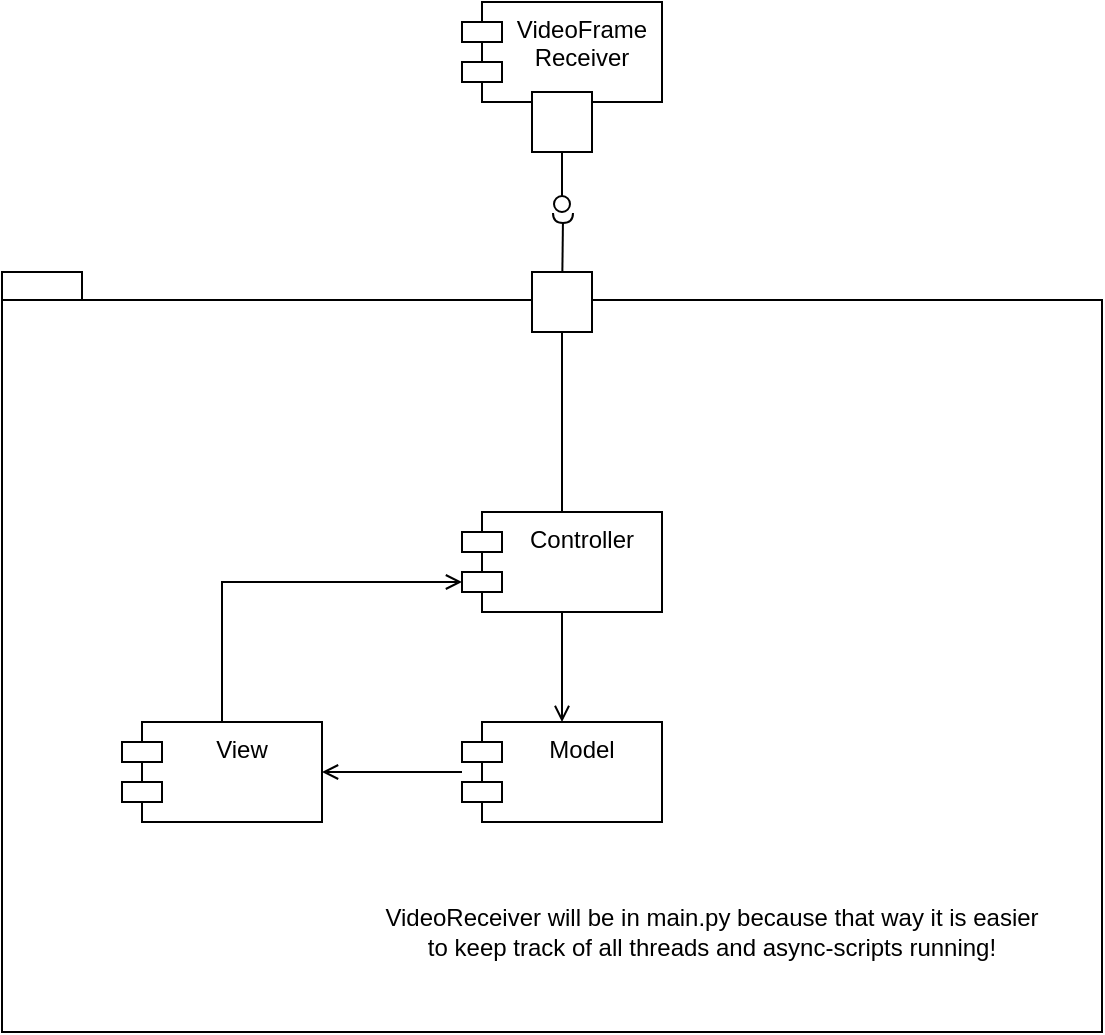 <mxfile version="20.5.3" type="embed"><diagram id="23iRSUPoRavnBvh4doch" name="Page-1"><mxGraphModel dx="1114" dy="927" grid="1" gridSize="10" guides="1" tooltips="1" connect="1" arrows="1" fold="1" page="1" pageScale="1" pageWidth="827" pageHeight="1169" math="0" shadow="0"><root><mxCell id="0"/><mxCell id="1" parent="0"/><mxCell id="31" value="" style="group" vertex="1" connectable="0" parent="1"><mxGeometry x="350" y="70" width="100" height="105" as="geometry"/></mxCell><mxCell id="3" value="VideoFrame&#10;Receiver" style="shape=module;align=left;spacingLeft=20;align=center;verticalAlign=top;" parent="31" vertex="1"><mxGeometry width="100" height="50" as="geometry"/></mxCell><mxCell id="30" value="" style="group;rotation=90;" vertex="1" connectable="0" parent="31"><mxGeometry x="20" y="60" width="60" height="30" as="geometry"/></mxCell><mxCell id="27" value="" style="html=1;rounded=0;rotation=90;" vertex="1" parent="30"><mxGeometry x="15" y="-15" width="30" height="30" as="geometry"/></mxCell><mxCell id="28" value="" style="endArrow=none;html=1;rounded=0;align=center;verticalAlign=top;endFill=0;labelBackgroundColor=none;endSize=2;" edge="1" source="27" target="29" parent="30"><mxGeometry relative="1" as="geometry"/></mxCell><mxCell id="29" value="" style="ellipse;html=1;fontSize=11;align=center;fillColor=none;points=[];aspect=fixed;resizable=0;verticalAlign=bottom;labelPosition=center;verticalLabelPosition=top;flipH=1;rotation=90;" vertex="1" parent="30"><mxGeometry x="26" y="37" width="8" height="8" as="geometry"/></mxCell><mxCell id="35" value="" style="group" vertex="1" connectable="0" parent="1"><mxGeometry x="120" y="175" width="550" height="410" as="geometry"/></mxCell><mxCell id="2" value="" style="shape=folder;fontStyle=1;spacingTop=10;tabWidth=40;tabHeight=14;tabPosition=left;html=1;" parent="35" vertex="1"><mxGeometry y="30" width="550" height="380" as="geometry"/></mxCell><mxCell id="4" value="Model" style="shape=module;align=left;spacingLeft=20;align=center;verticalAlign=top;" parent="35" vertex="1"><mxGeometry x="230" y="255" width="100" height="50" as="geometry"/></mxCell><mxCell id="37" style="edgeStyle=orthogonalEdgeStyle;rounded=0;orthogonalLoop=1;jettySize=auto;html=1;endArrow=open;endFill=0;" edge="1" parent="35" source="5" target="6"><mxGeometry relative="1" as="geometry"><Array as="points"><mxPoint x="110" y="185"/></Array></mxGeometry></mxCell><mxCell id="5" value="View" style="shape=module;align=left;spacingLeft=20;align=center;verticalAlign=top;" parent="35" vertex="1"><mxGeometry x="60" y="255" width="100" height="50" as="geometry"/></mxCell><mxCell id="14" style="edgeStyle=orthogonalEdgeStyle;rounded=0;orthogonalLoop=1;jettySize=auto;html=1;startArrow=none;startFill=0;endArrow=open;endFill=0;" parent="35" source="4" target="5" edge="1"><mxGeometry relative="1" as="geometry"/></mxCell><mxCell id="11" style="edgeStyle=orthogonalEdgeStyle;rounded=0;orthogonalLoop=1;jettySize=auto;html=1;startArrow=none;startFill=0;endArrow=open;endFill=0;" parent="35" source="6" target="4" edge="1"><mxGeometry relative="1" as="geometry"/></mxCell><mxCell id="6" value="Controller" style="shape=module;align=left;spacingLeft=20;align=center;verticalAlign=top;" parent="35" vertex="1"><mxGeometry x="230" y="150" width="100" height="50" as="geometry"/></mxCell><mxCell id="23" value="" style="group;rotation=-90;" vertex="1" connectable="0" parent="35"><mxGeometry x="250" y="15" width="60" height="30" as="geometry"/></mxCell><mxCell id="20" value="" style="html=1;rounded=0;rotation=-90;" vertex="1" parent="23"><mxGeometry x="15" y="15" width="30" height="30" as="geometry"/></mxCell><mxCell id="21" value="" style="endArrow=none;html=1;rounded=0;align=center;verticalAlign=top;endFill=0;labelBackgroundColor=none;endSize=2;" edge="1" source="20" target="22" parent="23"><mxGeometry relative="1" as="geometry"/></mxCell><mxCell id="22" value="" style="shape=requiredInterface;html=1;fontSize=11;align=center;fillColor=none;points=[];aspect=fixed;resizable=0;verticalAlign=bottom;labelPosition=center;verticalLabelPosition=top;flipH=1;rotation=-90;" vertex="1" parent="23"><mxGeometry x="28" y="-17" width="5" height="10" as="geometry"/></mxCell><mxCell id="15" value="VideoReceiver will be in main.py because that way it is easier to keep track of all threads and async-scripts running!" style="text;html=1;strokeColor=none;fillColor=none;align=center;verticalAlign=middle;whiteSpace=wrap;rounded=0;" vertex="1" parent="35"><mxGeometry x="190" y="345" width="330" height="30" as="geometry"/></mxCell><mxCell id="36" style="edgeStyle=orthogonalEdgeStyle;rounded=0;orthogonalLoop=1;jettySize=auto;html=1;endArrow=none;endFill=0;" edge="1" parent="35" source="20" target="6"><mxGeometry relative="1" as="geometry"/></mxCell></root></mxGraphModel></diagram></mxfile>